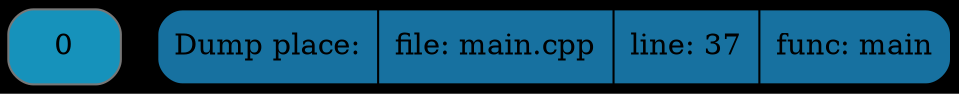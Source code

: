 digraph G{
rankdir=TB
graph [bgcolor="#000000"];
node0x504000000090[shape=Mrecord, style=filled, fillcolor="#1692bb"label ="0", color = "#777777"];
edge[color="#5b5b5b"];
place[shape=Mrecord, style=filled, fillcolor="#1771a0",label  = "Dump place:| file: main.cpp |<f0> line: 37 |<f1> func: main", color = "#000000"];
}
